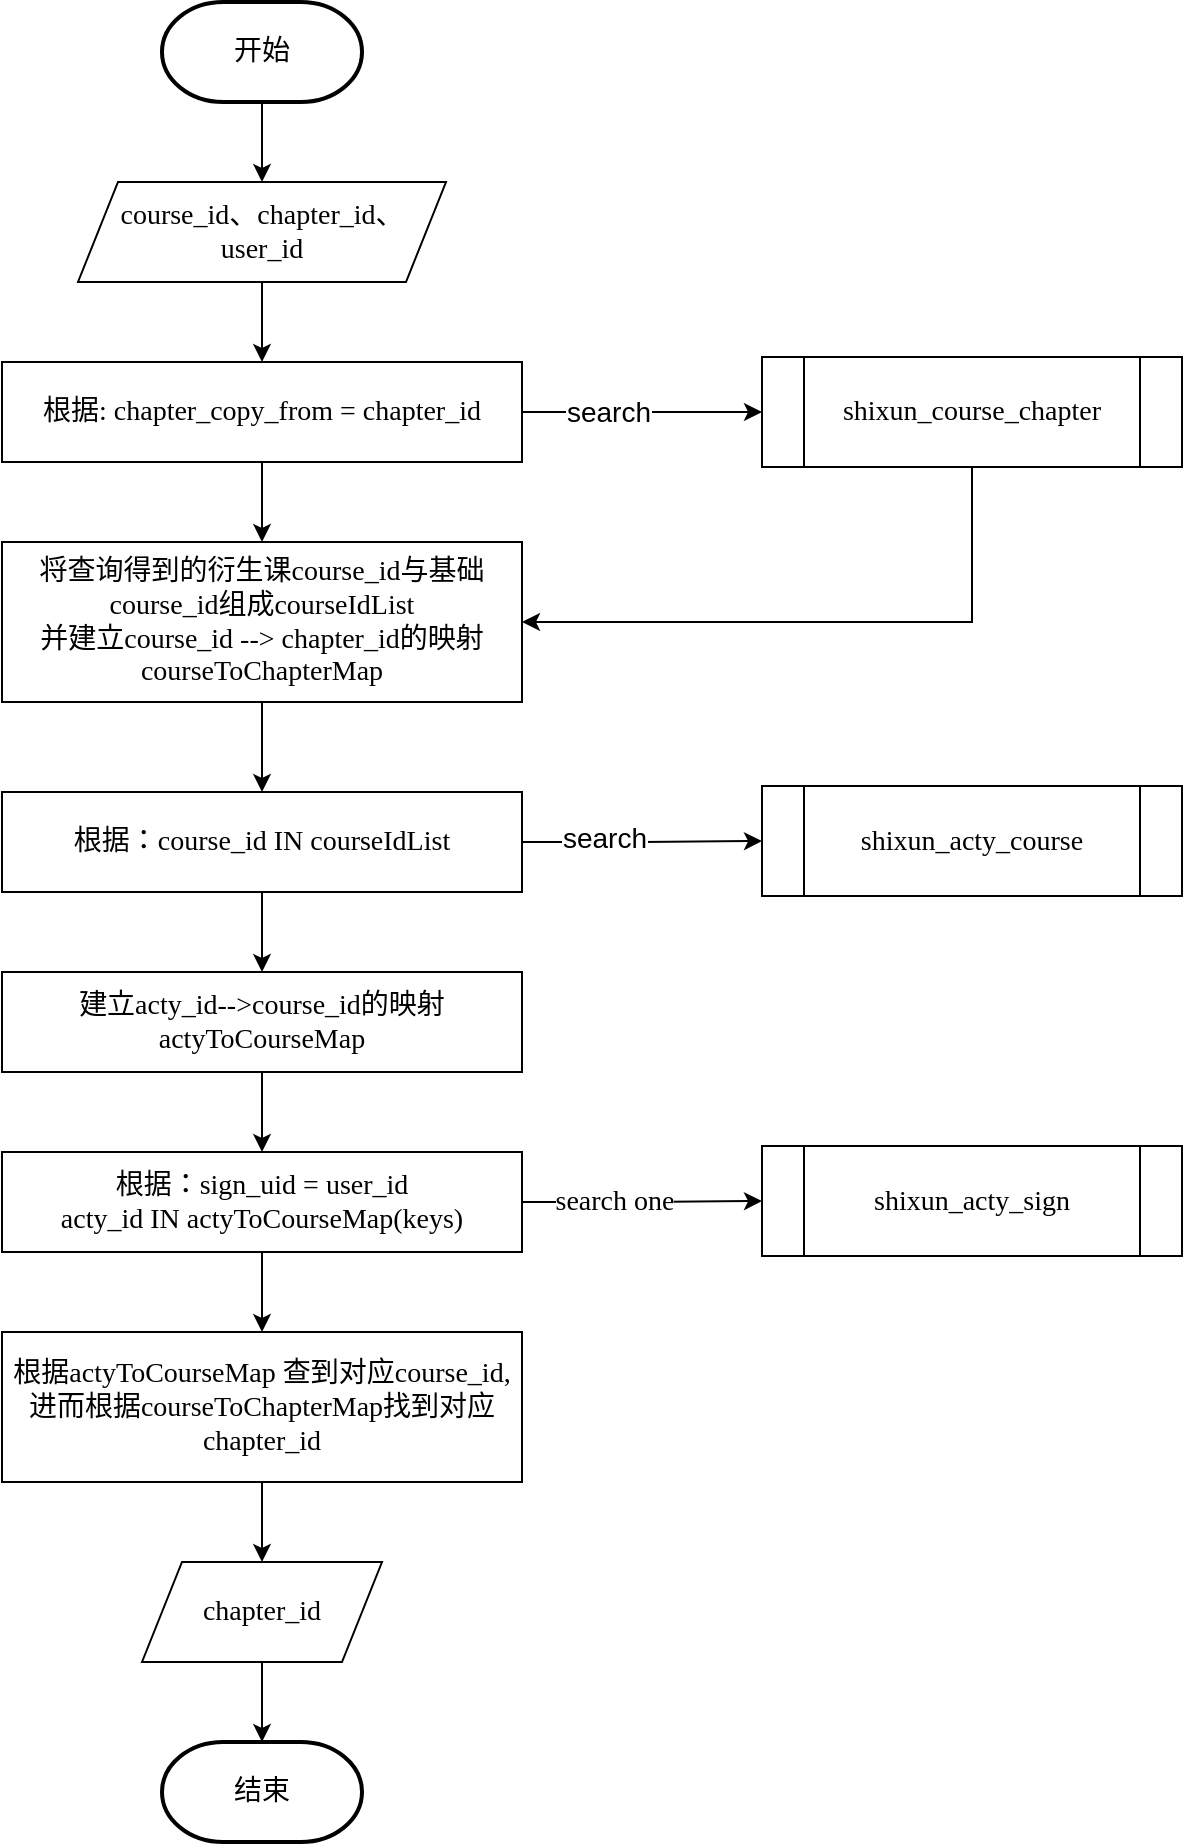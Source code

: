 <mxfile version="14.9.8" type="github">
  <diagram id="-ZZ2oRN5ToIfzJsOetqu" name="Page-1">
    <mxGraphModel dx="1422" dy="-423" grid="1" gridSize="10" guides="1" tooltips="1" connect="1" arrows="1" fold="1" page="1" pageScale="1" pageWidth="827" pageHeight="1169" math="0" shadow="0">
      <root>
        <mxCell id="0" />
        <mxCell id="1" parent="0" />
        <mxCell id="xsfTl57IOROlJadXtxG4-5" style="edgeStyle=orthogonalEdgeStyle;rounded=0;orthogonalLoop=1;jettySize=auto;html=1;exitX=0.5;exitY=1;exitDx=0;exitDy=0;exitPerimeter=0;entryX=0.5;entryY=0;entryDx=0;entryDy=0;" edge="1" parent="1" source="xsfTl57IOROlJadXtxG4-1" target="xsfTl57IOROlJadXtxG4-4">
          <mxGeometry relative="1" as="geometry" />
        </mxCell>
        <mxCell id="xsfTl57IOROlJadXtxG4-1" value="开始" style="strokeWidth=2;html=1;shape=mxgraph.flowchart.terminator;whiteSpace=wrap;fontFamily=Comic Sans MS;fontSize=14;" vertex="1" parent="1">
          <mxGeometry x="230" y="1200" width="100" height="50" as="geometry" />
        </mxCell>
        <mxCell id="xsfTl57IOROlJadXtxG4-7" style="edgeStyle=orthogonalEdgeStyle;rounded=0;orthogonalLoop=1;jettySize=auto;html=1;exitX=0.5;exitY=1;exitDx=0;exitDy=0;entryX=0.5;entryY=0;entryDx=0;entryDy=0;" edge="1" parent="1" source="xsfTl57IOROlJadXtxG4-4" target="xsfTl57IOROlJadXtxG4-6">
          <mxGeometry relative="1" as="geometry" />
        </mxCell>
        <mxCell id="xsfTl57IOROlJadXtxG4-4" value="&lt;font style=&quot;font-size: 14px&quot; face=&quot;Comic Sans MS&quot;&gt;course_id、chapter_id、user_id&lt;/font&gt;" style="shape=parallelogram;perimeter=parallelogramPerimeter;whiteSpace=wrap;html=1;fixedSize=1;" vertex="1" parent="1">
          <mxGeometry x="188" y="1290" width="184" height="50" as="geometry" />
        </mxCell>
        <mxCell id="xsfTl57IOROlJadXtxG4-12" style="edgeStyle=orthogonalEdgeStyle;rounded=0;orthogonalLoop=1;jettySize=auto;html=1;exitX=1;exitY=0.5;exitDx=0;exitDy=0;" edge="1" parent="1" source="xsfTl57IOROlJadXtxG4-6" target="xsfTl57IOROlJadXtxG4-8">
          <mxGeometry relative="1" as="geometry" />
        </mxCell>
        <mxCell id="xsfTl57IOROlJadXtxG4-13" value="&lt;font style=&quot;font-size: 14px&quot;&gt;search&lt;/font&gt;" style="edgeLabel;html=1;align=center;verticalAlign=middle;resizable=0;points=[];" vertex="1" connectable="0" parent="xsfTl57IOROlJadXtxG4-12">
          <mxGeometry x="-0.333" y="-1" relative="1" as="geometry">
            <mxPoint x="3" y="-1" as="offset" />
          </mxGeometry>
        </mxCell>
        <mxCell id="xsfTl57IOROlJadXtxG4-15" style="edgeStyle=orthogonalEdgeStyle;rounded=0;orthogonalLoop=1;jettySize=auto;html=1;exitX=0.5;exitY=1;exitDx=0;exitDy=0;entryX=0.5;entryY=0;entryDx=0;entryDy=0;" edge="1" parent="1" source="xsfTl57IOROlJadXtxG4-6" target="xsfTl57IOROlJadXtxG4-14">
          <mxGeometry relative="1" as="geometry" />
        </mxCell>
        <mxCell id="xsfTl57IOROlJadXtxG4-6" value="&lt;font style=&quot;font-size: 14px&quot; face=&quot;Comic Sans MS&quot;&gt;根据: chapter_copy_from = chapter_id&lt;/font&gt;" style="rounded=0;whiteSpace=wrap;html=1;" vertex="1" parent="1">
          <mxGeometry x="150" y="1380" width="260" height="50" as="geometry" />
        </mxCell>
        <mxCell id="xsfTl57IOROlJadXtxG4-16" style="edgeStyle=orthogonalEdgeStyle;rounded=0;orthogonalLoop=1;jettySize=auto;html=1;exitX=0.5;exitY=1;exitDx=0;exitDy=0;entryX=1;entryY=0.5;entryDx=0;entryDy=0;" edge="1" parent="1" source="xsfTl57IOROlJadXtxG4-8" target="xsfTl57IOROlJadXtxG4-14">
          <mxGeometry relative="1" as="geometry" />
        </mxCell>
        <mxCell id="xsfTl57IOROlJadXtxG4-8" value="&lt;font style=&quot;font-size: 14px&quot; face=&quot;Comic Sans MS&quot;&gt;shixun_course_chapter&lt;/font&gt;" style="shape=process;whiteSpace=wrap;html=1;backgroundOutline=1;" vertex="1" parent="1">
          <mxGeometry x="530" y="1377.5" width="210" height="55" as="geometry" />
        </mxCell>
        <mxCell id="xsfTl57IOROlJadXtxG4-18" style="edgeStyle=orthogonalEdgeStyle;rounded=0;orthogonalLoop=1;jettySize=auto;html=1;exitX=0.5;exitY=1;exitDx=0;exitDy=0;entryX=0.5;entryY=0;entryDx=0;entryDy=0;" edge="1" parent="1" source="xsfTl57IOROlJadXtxG4-14" target="xsfTl57IOROlJadXtxG4-17">
          <mxGeometry relative="1" as="geometry" />
        </mxCell>
        <mxCell id="xsfTl57IOROlJadXtxG4-14" value="&lt;font style=&quot;font-size: 14px&quot; face=&quot;Comic Sans MS&quot;&gt;将查询得到的衍生课course_id与基础course_id组成courseIdList&lt;br&gt;并建立course_id --&amp;gt; chapter_id的映射courseToChapterMap&lt;br&gt;&lt;/font&gt;" style="rounded=0;whiteSpace=wrap;html=1;" vertex="1" parent="1">
          <mxGeometry x="150" y="1470" width="260" height="80" as="geometry" />
        </mxCell>
        <mxCell id="xsfTl57IOROlJadXtxG4-21" style="edgeStyle=orthogonalEdgeStyle;rounded=0;orthogonalLoop=1;jettySize=auto;html=1;exitX=1;exitY=0.5;exitDx=0;exitDy=0;" edge="1" parent="1" source="xsfTl57IOROlJadXtxG4-17" target="xsfTl57IOROlJadXtxG4-20">
          <mxGeometry relative="1" as="geometry" />
        </mxCell>
        <mxCell id="xsfTl57IOROlJadXtxG4-24" value="&lt;font style=&quot;font-size: 14px&quot;&gt;search&lt;/font&gt;" style="edgeLabel;html=1;align=center;verticalAlign=middle;resizable=0;points=[];" vertex="1" connectable="0" parent="xsfTl57IOROlJadXtxG4-21">
          <mxGeometry x="-0.32" y="3" relative="1" as="geometry">
            <mxPoint y="1" as="offset" />
          </mxGeometry>
        </mxCell>
        <mxCell id="xsfTl57IOROlJadXtxG4-27" style="edgeStyle=orthogonalEdgeStyle;rounded=0;orthogonalLoop=1;jettySize=auto;html=1;exitX=0.5;exitY=1;exitDx=0;exitDy=0;" edge="1" parent="1" source="xsfTl57IOROlJadXtxG4-17" target="xsfTl57IOROlJadXtxG4-25">
          <mxGeometry relative="1" as="geometry" />
        </mxCell>
        <mxCell id="xsfTl57IOROlJadXtxG4-17" value="&lt;font face=&quot;Comic Sans MS&quot;&gt;&lt;span style=&quot;font-size: 14px&quot;&gt;根据：course_id IN courseIdList&lt;/span&gt;&lt;/font&gt;" style="rounded=0;whiteSpace=wrap;html=1;" vertex="1" parent="1">
          <mxGeometry x="150" y="1595" width="260" height="50" as="geometry" />
        </mxCell>
        <mxCell id="xsfTl57IOROlJadXtxG4-20" value="&lt;font style=&quot;font-size: 14px&quot; face=&quot;Comic Sans MS&quot;&gt;shixun_acty_course&lt;/font&gt;" style="shape=process;whiteSpace=wrap;html=1;backgroundOutline=1;" vertex="1" parent="1">
          <mxGeometry x="530" y="1592" width="210" height="55" as="geometry" />
        </mxCell>
        <mxCell id="xsfTl57IOROlJadXtxG4-30" style="edgeStyle=orthogonalEdgeStyle;rounded=0;orthogonalLoop=1;jettySize=auto;html=1;exitX=0.5;exitY=1;exitDx=0;exitDy=0;entryX=0.5;entryY=0;entryDx=0;entryDy=0;" edge="1" parent="1" source="xsfTl57IOROlJadXtxG4-25" target="xsfTl57IOROlJadXtxG4-29">
          <mxGeometry relative="1" as="geometry" />
        </mxCell>
        <mxCell id="xsfTl57IOROlJadXtxG4-25" value="&lt;font face=&quot;Comic Sans MS&quot;&gt;&lt;span style=&quot;font-size: 14px&quot;&gt;建立acty_id--&amp;gt;course_id的映射&lt;br&gt;actyToCourseMap&lt;br&gt;&lt;/span&gt;&lt;/font&gt;" style="rounded=0;whiteSpace=wrap;html=1;" vertex="1" parent="1">
          <mxGeometry x="150" y="1685" width="260" height="50" as="geometry" />
        </mxCell>
        <mxCell id="xsfTl57IOROlJadXtxG4-33" style="edgeStyle=orthogonalEdgeStyle;rounded=0;orthogonalLoop=1;jettySize=auto;html=1;exitX=1;exitY=0.5;exitDx=0;exitDy=0;entryX=0;entryY=0.5;entryDx=0;entryDy=0;" edge="1" parent="1" source="xsfTl57IOROlJadXtxG4-29" target="xsfTl57IOROlJadXtxG4-32">
          <mxGeometry relative="1" as="geometry" />
        </mxCell>
        <mxCell id="xsfTl57IOROlJadXtxG4-34" value="&lt;font style=&quot;font-size: 14px&quot; face=&quot;Comic Sans MS&quot;&gt;search one&lt;/font&gt;" style="edgeLabel;html=1;align=center;verticalAlign=middle;resizable=0;points=[];" vertex="1" connectable="0" parent="xsfTl57IOROlJadXtxG4-33">
          <mxGeometry x="-0.236" relative="1" as="geometry">
            <mxPoint as="offset" />
          </mxGeometry>
        </mxCell>
        <mxCell id="xsfTl57IOROlJadXtxG4-38" style="edgeStyle=orthogonalEdgeStyle;rounded=0;orthogonalLoop=1;jettySize=auto;html=1;exitX=0.5;exitY=1;exitDx=0;exitDy=0;" edge="1" parent="1" source="xsfTl57IOROlJadXtxG4-29" target="xsfTl57IOROlJadXtxG4-36">
          <mxGeometry relative="1" as="geometry" />
        </mxCell>
        <mxCell id="xsfTl57IOROlJadXtxG4-29" value="&lt;font face=&quot;Comic Sans MS&quot;&gt;&lt;span style=&quot;font-size: 14px&quot;&gt;根据：sign_uid = user_id&lt;br&gt;acty_id IN&amp;nbsp;&lt;/span&gt;&lt;/font&gt;&lt;span style=&quot;font-family: &amp;#34;comic sans ms&amp;#34; ; font-size: 14px&quot;&gt;actyToCourseMap(keys)&lt;/span&gt;&lt;font face=&quot;Comic Sans MS&quot;&gt;&lt;span style=&quot;font-size: 14px&quot;&gt;&lt;br&gt;&lt;/span&gt;&lt;/font&gt;" style="rounded=0;whiteSpace=wrap;html=1;" vertex="1" parent="1">
          <mxGeometry x="150" y="1775" width="260" height="50" as="geometry" />
        </mxCell>
        <mxCell id="xsfTl57IOROlJadXtxG4-32" value="&lt;font style=&quot;font-size: 14px&quot; face=&quot;Comic Sans MS&quot;&gt;shixun_acty_sign&lt;/font&gt;" style="shape=process;whiteSpace=wrap;html=1;backgroundOutline=1;" vertex="1" parent="1">
          <mxGeometry x="530" y="1772" width="210" height="55" as="geometry" />
        </mxCell>
        <mxCell id="xsfTl57IOROlJadXtxG4-40" style="edgeStyle=orthogonalEdgeStyle;rounded=0;orthogonalLoop=1;jettySize=auto;html=1;exitX=0.5;exitY=1;exitDx=0;exitDy=0;entryX=0.5;entryY=0;entryDx=0;entryDy=0;" edge="1" parent="1" source="xsfTl57IOROlJadXtxG4-36" target="xsfTl57IOROlJadXtxG4-39">
          <mxGeometry relative="1" as="geometry" />
        </mxCell>
        <mxCell id="xsfTl57IOROlJadXtxG4-36" value="&lt;font face=&quot;Comic Sans MS&quot;&gt;&lt;span style=&quot;font-size: 14px&quot;&gt;根据&lt;/span&gt;&lt;/font&gt;&lt;span style=&quot;font-family: &amp;#34;comic sans ms&amp;#34; ; font-size: 14px&quot;&gt;actyToCourseMap 查到对应course_id, 进而根据courseToChapterMap找到对应chapter_id&lt;/span&gt;&lt;span style=&quot;color: rgba(0 , 0 , 0 , 0) ; font-family: monospace ; font-size: 0px&quot;&gt;%3CmxGraphModel%3E%3Croot%3E%3CmxCell%20id%3D%220%22%2F%3E%3CmxCell%20id%3D%221%22%20parent%3D%220%22%2F%3E%3CmxCell%20id%3D%222%22%20value%3D%22%26lt%3Bfont%20face%3D%26quot%3BComic%20Sans%20MS%26quot%3B%26gt%3B%26lt%3Bspan%20style%3D%26quot%3Bfont-size%3A%2014px%26quot%3B%26gt%3B%E6%A0%B9%E6%8D%AE%EF%BC%9Asign_uid%20%3D%20user_id%26lt%3Bbr%26gt%3Bacty_id%20IN%26amp%3Bnbsp%3B%26lt%3B%2Fspan%26gt%3B%26lt%3B%2Ffont%26gt%3B%26lt%3Bspan%20style%3D%26quot%3Bfont-family%3A%20%26amp%3B%2334%3Bcomic%20sans%20ms%26amp%3B%2334%3B%20%3B%20font-size%3A%2014px%26quot%3B%26gt%3BactyToCourseMapList(keys)%26lt%3B%2Fspan%26gt%3B%26lt%3Bfont%20face%3D%26quot%3BComic%20Sans%20MS%26quot%3B%26gt%3B%26lt%3Bspan%20style%3D%26quot%3Bfont-size%3A%2014px%26quot%3B%26gt%3B%26lt%3Bbr%26gt%3B%26lt%3B%2Fspan%26gt%3B%26lt%3B%2Ffont%26gt%3B%22%20style%3D%22rounded%3D0%3BwhiteSpace%3Dwrap%3Bhtml%3D1%3B%22%20vertex%3D%221%22%20parent%3D%221%22%3E%3CmxGeometry%20x%3D%22150%22%20y%3D%221740%22%20width%3D%22260%22%20height%3D%2250%22%20as%3D%22geometry%22%2F%3E%3C%2FmxCell%3E%3C%2Froot%3E%3C%2FmxGraphModel%3E&lt;/span&gt;&lt;span style=&quot;color: rgba(0 , 0 , 0 , 0) ; font-family: monospace ; font-size: 0px&quot;&gt;%3CmxGraphModel%3E%3Croot%3E%3CmxCell%20id%3D%220%22%2F%3E%3CmxCell%20id%3D%221%22%20parent%3D%220%22%2F%3E%3CmxCell%20id%3D%222%22%20value%3D%22%26lt%3Bfont%20face%3D%26quot%3BComic%20Sans%20MS%26quot%3B%26gt%3B%26lt%3Bspan%20style%3D%26quot%3Bfont-size%3A%2014px%26quot%3B%26gt%3B%E6%A0%B9%E6%8D%AE%EF%BC%9Asign_uid%20%3D%20user_id%26lt%3Bbr%26gt%3Bacty_id%20IN%26amp%3Bnbsp%3B%26lt%3B%2Fspan%26gt%3B%26lt%3B%2Ffont%26gt%3B%26lt%3Bspan%20style%3D%26quot%3Bfont-family%3A%20%26amp%3B%2334%3Bcomic%20sans%20ms%26amp%3B%2334%3B%20%3B%20font-size%3A%2014px%26quot%3B%26gt%3BactyToCourseMapList(keys)%26lt%3B%2Fspan%26gt%3B%26lt%3Bfont%20face%3D%26quot%3BComic%20Sans%20MS%26quot%3B%26gt%3B%26lt%3Bspan%20style%3D%26quot%3Bfont-size%3A%2014px%26quot%3B%26gt%3B%26lt%3Bbr%26gt%3B%26lt%3B%2Fspan%26gt%3B%26lt%3B%2Ffont%26gt%3B%22%20style%3D%22rounded%3D0%3BwhiteSpace%3Dwrap%3Bhtml%3D1%3B%22%20vertex%3D%221%22%20parent%3D%221%22%3E%3CmxGeometry%20x%3D%22150%22%20y%3D%221740%22%20width%3D%22260%22%20height%3D%2250%22%20as%3D%22geometry%22%2F%3E%3C%2FmxCell%3E%3C%2Froot%3E%3C%2FmxGraphModel%3E&lt;/span&gt;&lt;font face=&quot;Comic Sans MS&quot;&gt;&lt;span style=&quot;font-size: 14px&quot;&gt;&lt;br&gt;&lt;/span&gt;&lt;/font&gt;" style="rounded=0;whiteSpace=wrap;html=1;" vertex="1" parent="1">
          <mxGeometry x="150" y="1865" width="260" height="75" as="geometry" />
        </mxCell>
        <mxCell id="xsfTl57IOROlJadXtxG4-42" style="edgeStyle=orthogonalEdgeStyle;rounded=0;orthogonalLoop=1;jettySize=auto;html=1;exitX=0.5;exitY=1;exitDx=0;exitDy=0;entryX=0.5;entryY=0;entryDx=0;entryDy=0;entryPerimeter=0;" edge="1" parent="1" source="xsfTl57IOROlJadXtxG4-39" target="xsfTl57IOROlJadXtxG4-41">
          <mxGeometry relative="1" as="geometry" />
        </mxCell>
        <mxCell id="xsfTl57IOROlJadXtxG4-39" value="&lt;font style=&quot;font-size: 14px&quot; face=&quot;Comic Sans MS&quot;&gt;chapter_id&lt;/font&gt;" style="shape=parallelogram;perimeter=parallelogramPerimeter;whiteSpace=wrap;html=1;fixedSize=1;" vertex="1" parent="1">
          <mxGeometry x="220" y="1980" width="120" height="50" as="geometry" />
        </mxCell>
        <mxCell id="xsfTl57IOROlJadXtxG4-41" value="结束" style="strokeWidth=2;html=1;shape=mxgraph.flowchart.terminator;whiteSpace=wrap;fontFamily=Comic Sans MS;fontSize=14;" vertex="1" parent="1">
          <mxGeometry x="230" y="2070" width="100" height="50" as="geometry" />
        </mxCell>
      </root>
    </mxGraphModel>
  </diagram>
</mxfile>
